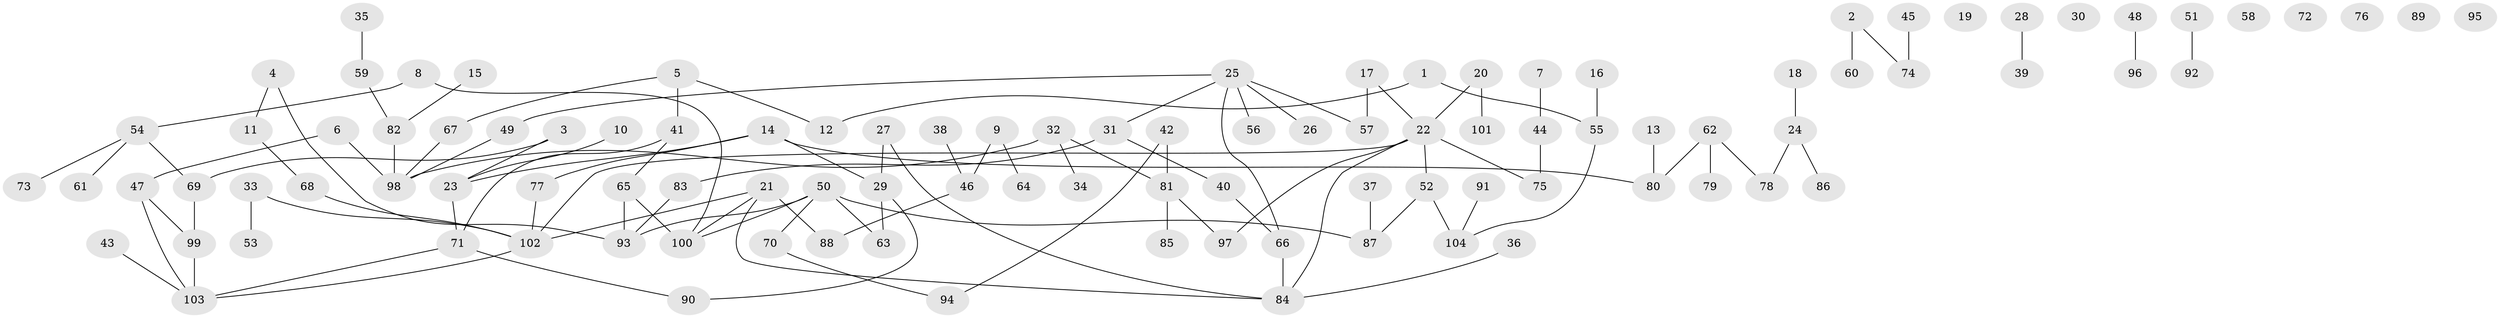 // coarse degree distribution, {0: 0.15384615384615385, 1: 0.40384615384615385, 2: 0.2692307692307692, 5: 0.019230769230769232, 4: 0.019230769230769232, 3: 0.019230769230769232, 6: 0.07692307692307693, 8: 0.019230769230769232, 9: 0.019230769230769232}
// Generated by graph-tools (version 1.1) at 2025/43/03/04/25 21:43:58]
// undirected, 104 vertices, 112 edges
graph export_dot {
graph [start="1"]
  node [color=gray90,style=filled];
  1;
  2;
  3;
  4;
  5;
  6;
  7;
  8;
  9;
  10;
  11;
  12;
  13;
  14;
  15;
  16;
  17;
  18;
  19;
  20;
  21;
  22;
  23;
  24;
  25;
  26;
  27;
  28;
  29;
  30;
  31;
  32;
  33;
  34;
  35;
  36;
  37;
  38;
  39;
  40;
  41;
  42;
  43;
  44;
  45;
  46;
  47;
  48;
  49;
  50;
  51;
  52;
  53;
  54;
  55;
  56;
  57;
  58;
  59;
  60;
  61;
  62;
  63;
  64;
  65;
  66;
  67;
  68;
  69;
  70;
  71;
  72;
  73;
  74;
  75;
  76;
  77;
  78;
  79;
  80;
  81;
  82;
  83;
  84;
  85;
  86;
  87;
  88;
  89;
  90;
  91;
  92;
  93;
  94;
  95;
  96;
  97;
  98;
  99;
  100;
  101;
  102;
  103;
  104;
  1 -- 12;
  1 -- 55;
  2 -- 60;
  2 -- 74;
  3 -- 23;
  3 -- 69;
  4 -- 11;
  4 -- 93;
  5 -- 12;
  5 -- 41;
  5 -- 67;
  6 -- 47;
  6 -- 98;
  7 -- 44;
  8 -- 54;
  8 -- 100;
  9 -- 46;
  9 -- 64;
  10 -- 23;
  11 -- 68;
  13 -- 80;
  14 -- 23;
  14 -- 29;
  14 -- 77;
  14 -- 80;
  15 -- 82;
  16 -- 55;
  17 -- 22;
  17 -- 57;
  18 -- 24;
  20 -- 22;
  20 -- 101;
  21 -- 84;
  21 -- 88;
  21 -- 100;
  21 -- 102;
  22 -- 52;
  22 -- 75;
  22 -- 84;
  22 -- 97;
  22 -- 102;
  23 -- 71;
  24 -- 78;
  24 -- 86;
  25 -- 26;
  25 -- 31;
  25 -- 49;
  25 -- 56;
  25 -- 57;
  25 -- 66;
  27 -- 29;
  27 -- 84;
  28 -- 39;
  29 -- 63;
  29 -- 90;
  31 -- 40;
  31 -- 83;
  32 -- 34;
  32 -- 81;
  32 -- 98;
  33 -- 53;
  33 -- 102;
  35 -- 59;
  36 -- 84;
  37 -- 87;
  38 -- 46;
  40 -- 66;
  41 -- 65;
  41 -- 71;
  42 -- 81;
  42 -- 94;
  43 -- 103;
  44 -- 75;
  45 -- 74;
  46 -- 88;
  47 -- 99;
  47 -- 103;
  48 -- 96;
  49 -- 98;
  50 -- 63;
  50 -- 70;
  50 -- 87;
  50 -- 93;
  50 -- 100;
  51 -- 92;
  52 -- 87;
  52 -- 104;
  54 -- 61;
  54 -- 69;
  54 -- 73;
  55 -- 104;
  59 -- 82;
  62 -- 78;
  62 -- 79;
  62 -- 80;
  65 -- 93;
  65 -- 100;
  66 -- 84;
  67 -- 98;
  68 -- 102;
  69 -- 99;
  70 -- 94;
  71 -- 90;
  71 -- 103;
  77 -- 102;
  81 -- 85;
  81 -- 97;
  82 -- 98;
  83 -- 93;
  91 -- 104;
  99 -- 103;
  102 -- 103;
}

